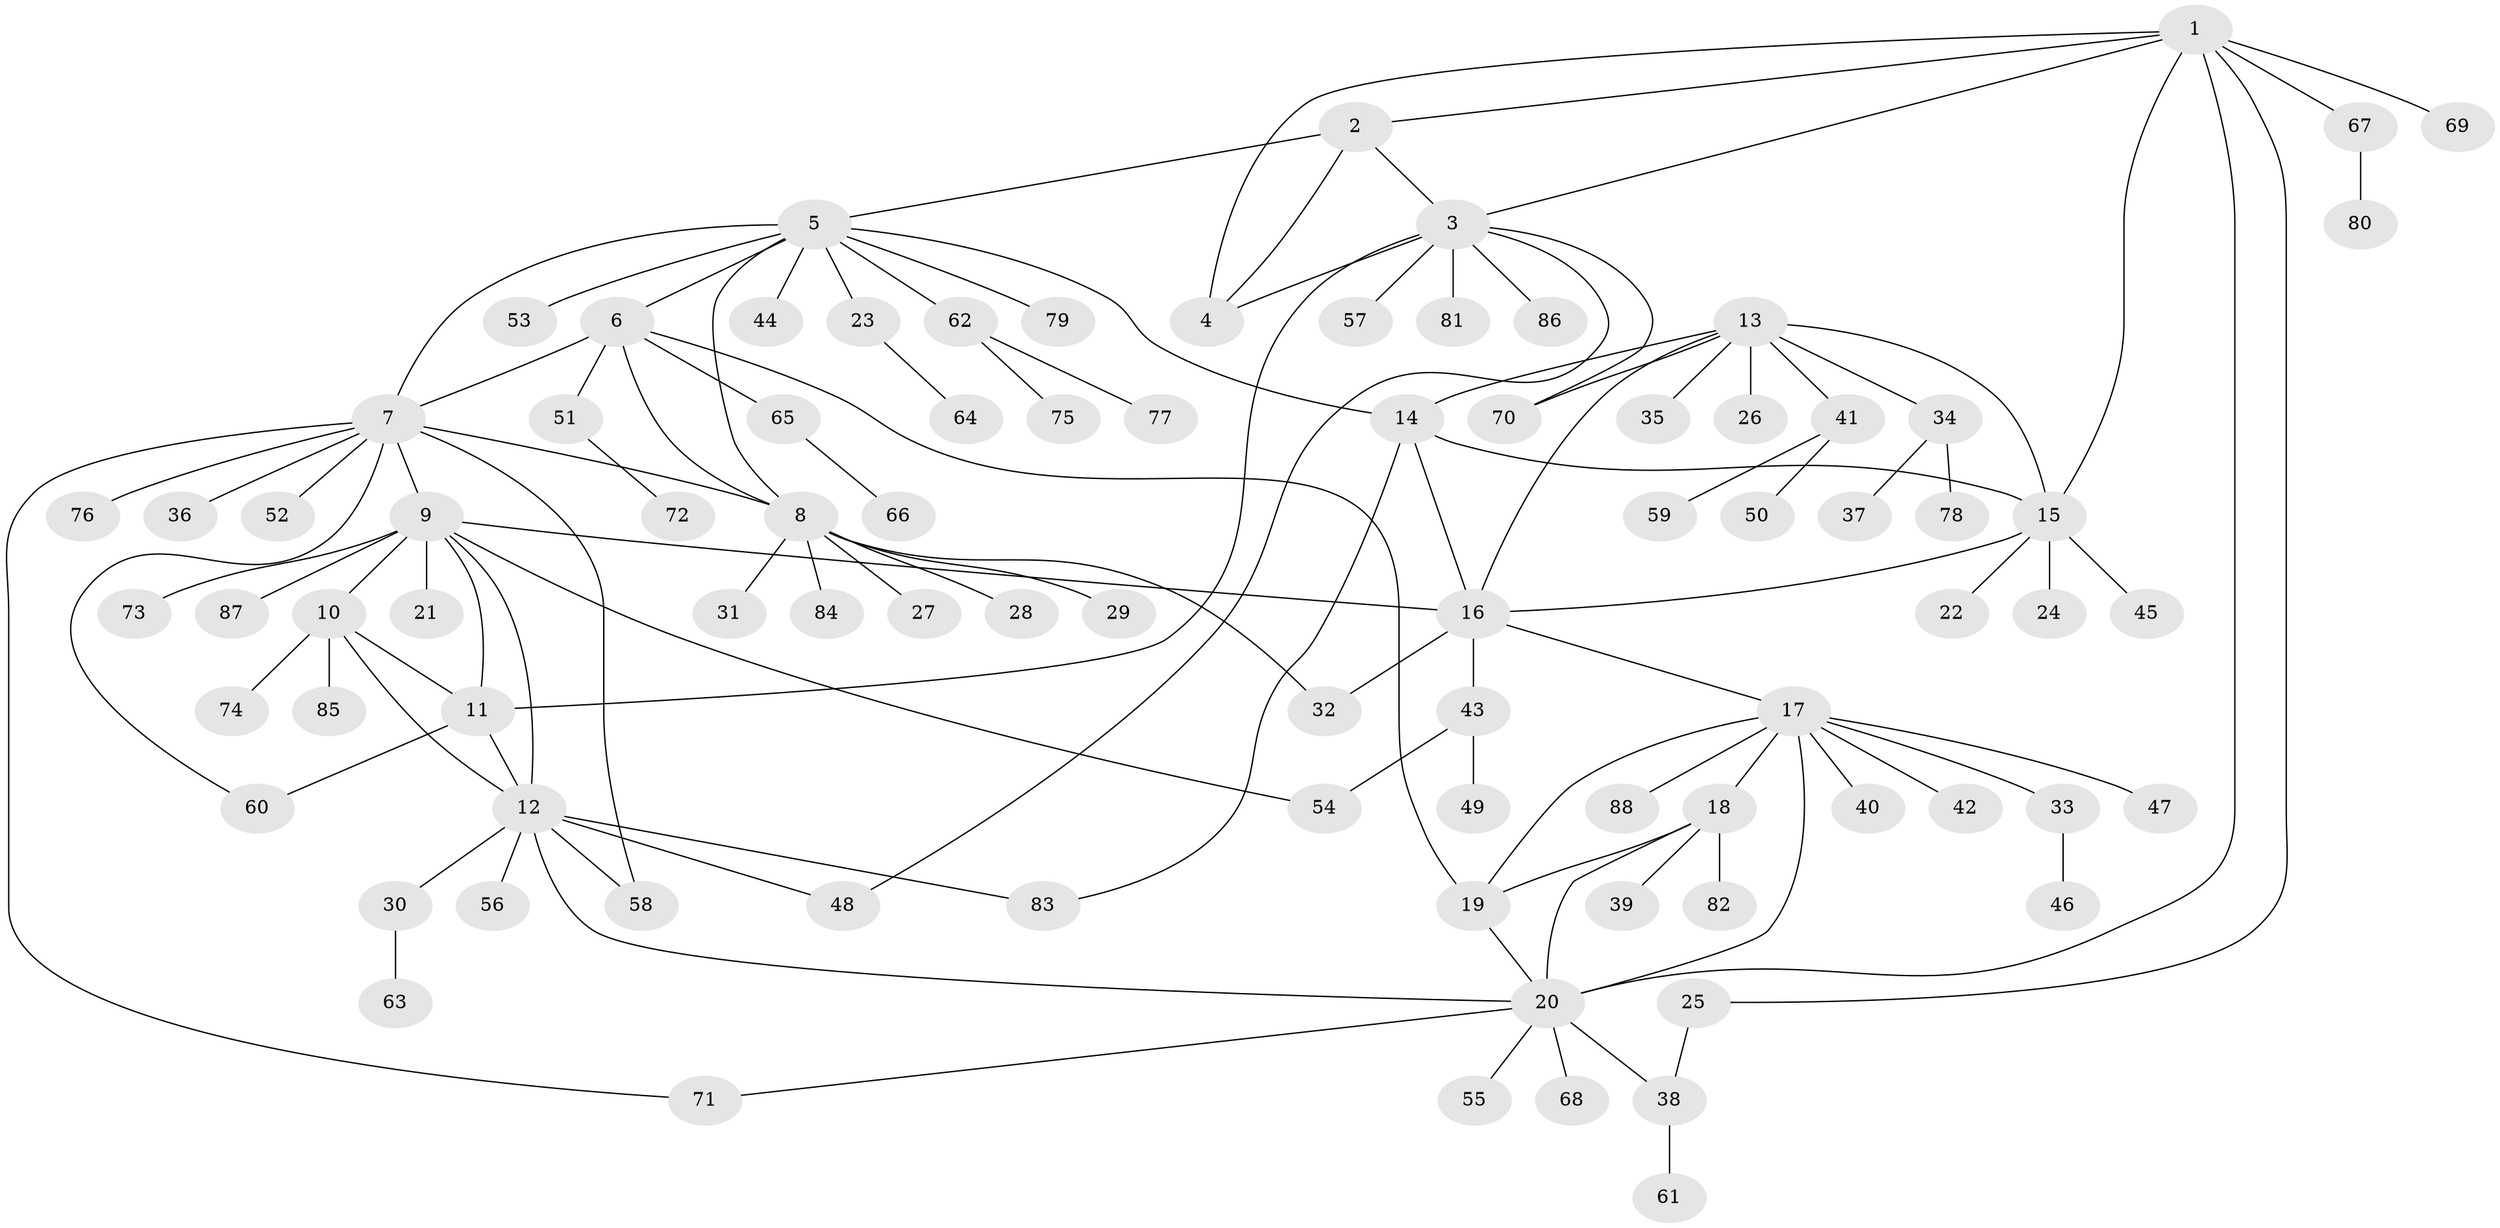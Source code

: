 // Generated by graph-tools (version 1.1) at 2025/50/03/09/25 03:50:39]
// undirected, 88 vertices, 117 edges
graph export_dot {
graph [start="1"]
  node [color=gray90,style=filled];
  1;
  2;
  3;
  4;
  5;
  6;
  7;
  8;
  9;
  10;
  11;
  12;
  13;
  14;
  15;
  16;
  17;
  18;
  19;
  20;
  21;
  22;
  23;
  24;
  25;
  26;
  27;
  28;
  29;
  30;
  31;
  32;
  33;
  34;
  35;
  36;
  37;
  38;
  39;
  40;
  41;
  42;
  43;
  44;
  45;
  46;
  47;
  48;
  49;
  50;
  51;
  52;
  53;
  54;
  55;
  56;
  57;
  58;
  59;
  60;
  61;
  62;
  63;
  64;
  65;
  66;
  67;
  68;
  69;
  70;
  71;
  72;
  73;
  74;
  75;
  76;
  77;
  78;
  79;
  80;
  81;
  82;
  83;
  84;
  85;
  86;
  87;
  88;
  1 -- 2;
  1 -- 3;
  1 -- 4;
  1 -- 15;
  1 -- 20;
  1 -- 25;
  1 -- 67;
  1 -- 69;
  2 -- 3;
  2 -- 4;
  2 -- 5;
  3 -- 4;
  3 -- 11;
  3 -- 48;
  3 -- 57;
  3 -- 70;
  3 -- 81;
  3 -- 86;
  5 -- 6;
  5 -- 7;
  5 -- 8;
  5 -- 14;
  5 -- 23;
  5 -- 44;
  5 -- 53;
  5 -- 62;
  5 -- 79;
  6 -- 7;
  6 -- 8;
  6 -- 19;
  6 -- 51;
  6 -- 65;
  7 -- 8;
  7 -- 9;
  7 -- 36;
  7 -- 52;
  7 -- 58;
  7 -- 60;
  7 -- 71;
  7 -- 76;
  8 -- 27;
  8 -- 28;
  8 -- 29;
  8 -- 31;
  8 -- 32;
  8 -- 84;
  9 -- 10;
  9 -- 11;
  9 -- 12;
  9 -- 16;
  9 -- 21;
  9 -- 54;
  9 -- 73;
  9 -- 87;
  10 -- 11;
  10 -- 12;
  10 -- 74;
  10 -- 85;
  11 -- 12;
  11 -- 60;
  12 -- 20;
  12 -- 30;
  12 -- 48;
  12 -- 56;
  12 -- 58;
  12 -- 83;
  13 -- 14;
  13 -- 15;
  13 -- 16;
  13 -- 26;
  13 -- 34;
  13 -- 35;
  13 -- 41;
  13 -- 70;
  14 -- 15;
  14 -- 16;
  14 -- 83;
  15 -- 16;
  15 -- 22;
  15 -- 24;
  15 -- 45;
  16 -- 17;
  16 -- 32;
  16 -- 43;
  17 -- 18;
  17 -- 19;
  17 -- 20;
  17 -- 33;
  17 -- 40;
  17 -- 42;
  17 -- 47;
  17 -- 88;
  18 -- 19;
  18 -- 20;
  18 -- 39;
  18 -- 82;
  19 -- 20;
  20 -- 38;
  20 -- 55;
  20 -- 68;
  20 -- 71;
  23 -- 64;
  25 -- 38;
  30 -- 63;
  33 -- 46;
  34 -- 37;
  34 -- 78;
  38 -- 61;
  41 -- 50;
  41 -- 59;
  43 -- 49;
  43 -- 54;
  51 -- 72;
  62 -- 75;
  62 -- 77;
  65 -- 66;
  67 -- 80;
}
